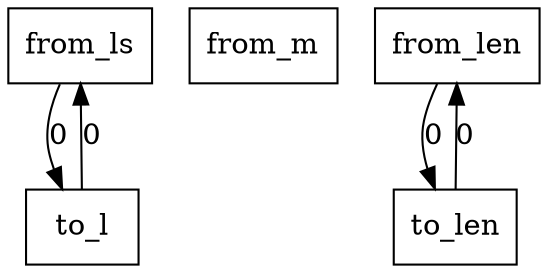 digraph {
    graph [rankdir=TB
          ,bgcolor=transparent];
    node [shape=box
         ,fillcolor=white
         ,style=filled];
    0 [label=<from_ls>];
    1 [label=<from_m>];
    2 [label=<from_len>];
    3 [label=<to_l>];
    4 [label=<to_len>];
    0 -> 3 [label=0];
    2 -> 4 [label=0];
    3 -> 0 [label=0];
    4 -> 2 [label=0];
}